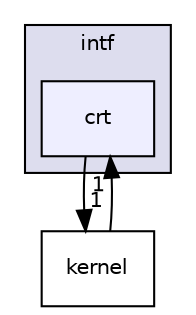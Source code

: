 digraph "gos/code/intf/crt" {
  compound=true
  node [ fontsize="10", fontname="Helvetica"];
  edge [ labelfontsize="10", labelfontname="Helvetica"];
  subgraph clusterdir_7cfd3f5206138927fc05cd40aea58664 {
    graph [ bgcolor="#ddddee", pencolor="black", label="intf" fontname="Helvetica", fontsize="10", URL="dir_7cfd3f5206138927fc05cd40aea58664.html"]
  dir_582bfaf57991847c1e2cab9bb85e066a [shape=box, label="crt", style="filled", fillcolor="#eeeeff", pencolor="black", URL="dir_582bfaf57991847c1e2cab9bb85e066a.html"];
  }
  dir_0233dff05e1f363759454728986c035f [shape=box label="kernel" URL="dir_0233dff05e1f363759454728986c035f.html"];
  dir_582bfaf57991847c1e2cab9bb85e066a->dir_0233dff05e1f363759454728986c035f [headlabel="1", labeldistance=1.5 headhref="dir_000007_000008.html"];
  dir_0233dff05e1f363759454728986c035f->dir_582bfaf57991847c1e2cab9bb85e066a [headlabel="1", labeldistance=1.5 headhref="dir_000008_000007.html"];
}
